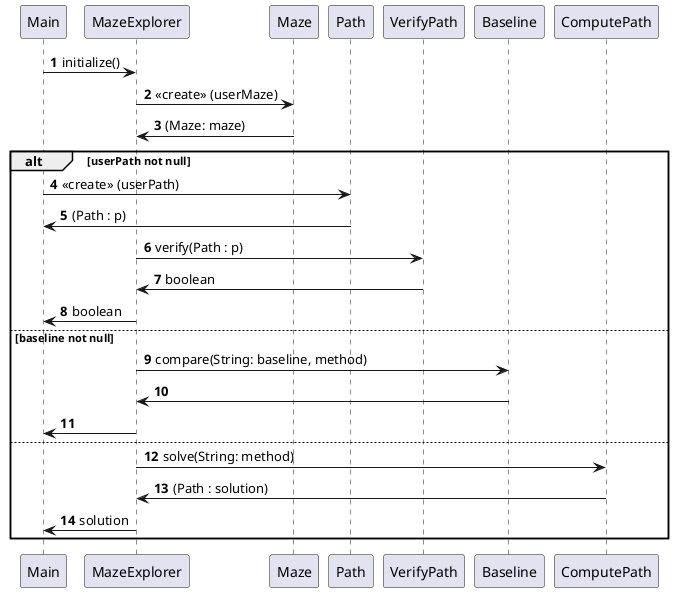 @startuml
'https://plantuml.com/sequence-diagram

autonumber

Main -> MazeExplorer: initialize()
MazeExplorer -> Maze: <<create>> (userMaze)
Maze -> MazeExplorer: (Maze: maze)


alt userPath not null

Main -> Path: <<create>> (userPath)

Path -> Main: (Path : p)

MazeExplorer -> VerifyPath: verify(Path : p)
VerifyPath -> MazeExplorer: boolean
MazeExplorer -> Main: boolean

else baseline not null

MazeExplorer -> Baseline: compare(String: baseline, method)

Baseline -> MazeExplorer
MazeExplorer -> Main

else

MazeExplorer -> ComputePath: solve(String: method)
ComputePath -> MazeExplorer: (Path : solution)
MazeExplorer -> Main: solution


end


@enduml
Strings: userMaze, userPath, method,  baseline

alt method is rightHand
MazeExplorer -> RightHand: <<create>> (maze)
RightHand -> Player: <<create>> (maze)
Player -> Movement: <<create>>
Movement -> Player: (Movement: move)
Player -> RightHand: (Player: player)
RightHand -> MazeExplorer: (ComputePath: computation)
MazeExplorer -> RightHand: solve(method)
RightHand -> RightHand: solve()
RightHand -> MazeExplorer: (Path : solution))

else method is graph
MazeExplorer -> RightHand: <<create>> (maze)
RightHand -> Player: <<create>>
Player -> Movement: <<create>>
Movement -> Player: (Movement: move)
Player -> RightHand: (Player: player)
RightHand -> MazeExplorer: (ComputePath: computation)
MazeExplorer -> RightHand: solve(method)
RightHand -> RightHand: solve()
RightHand -> MazeExplorer: (Path : solution))
end